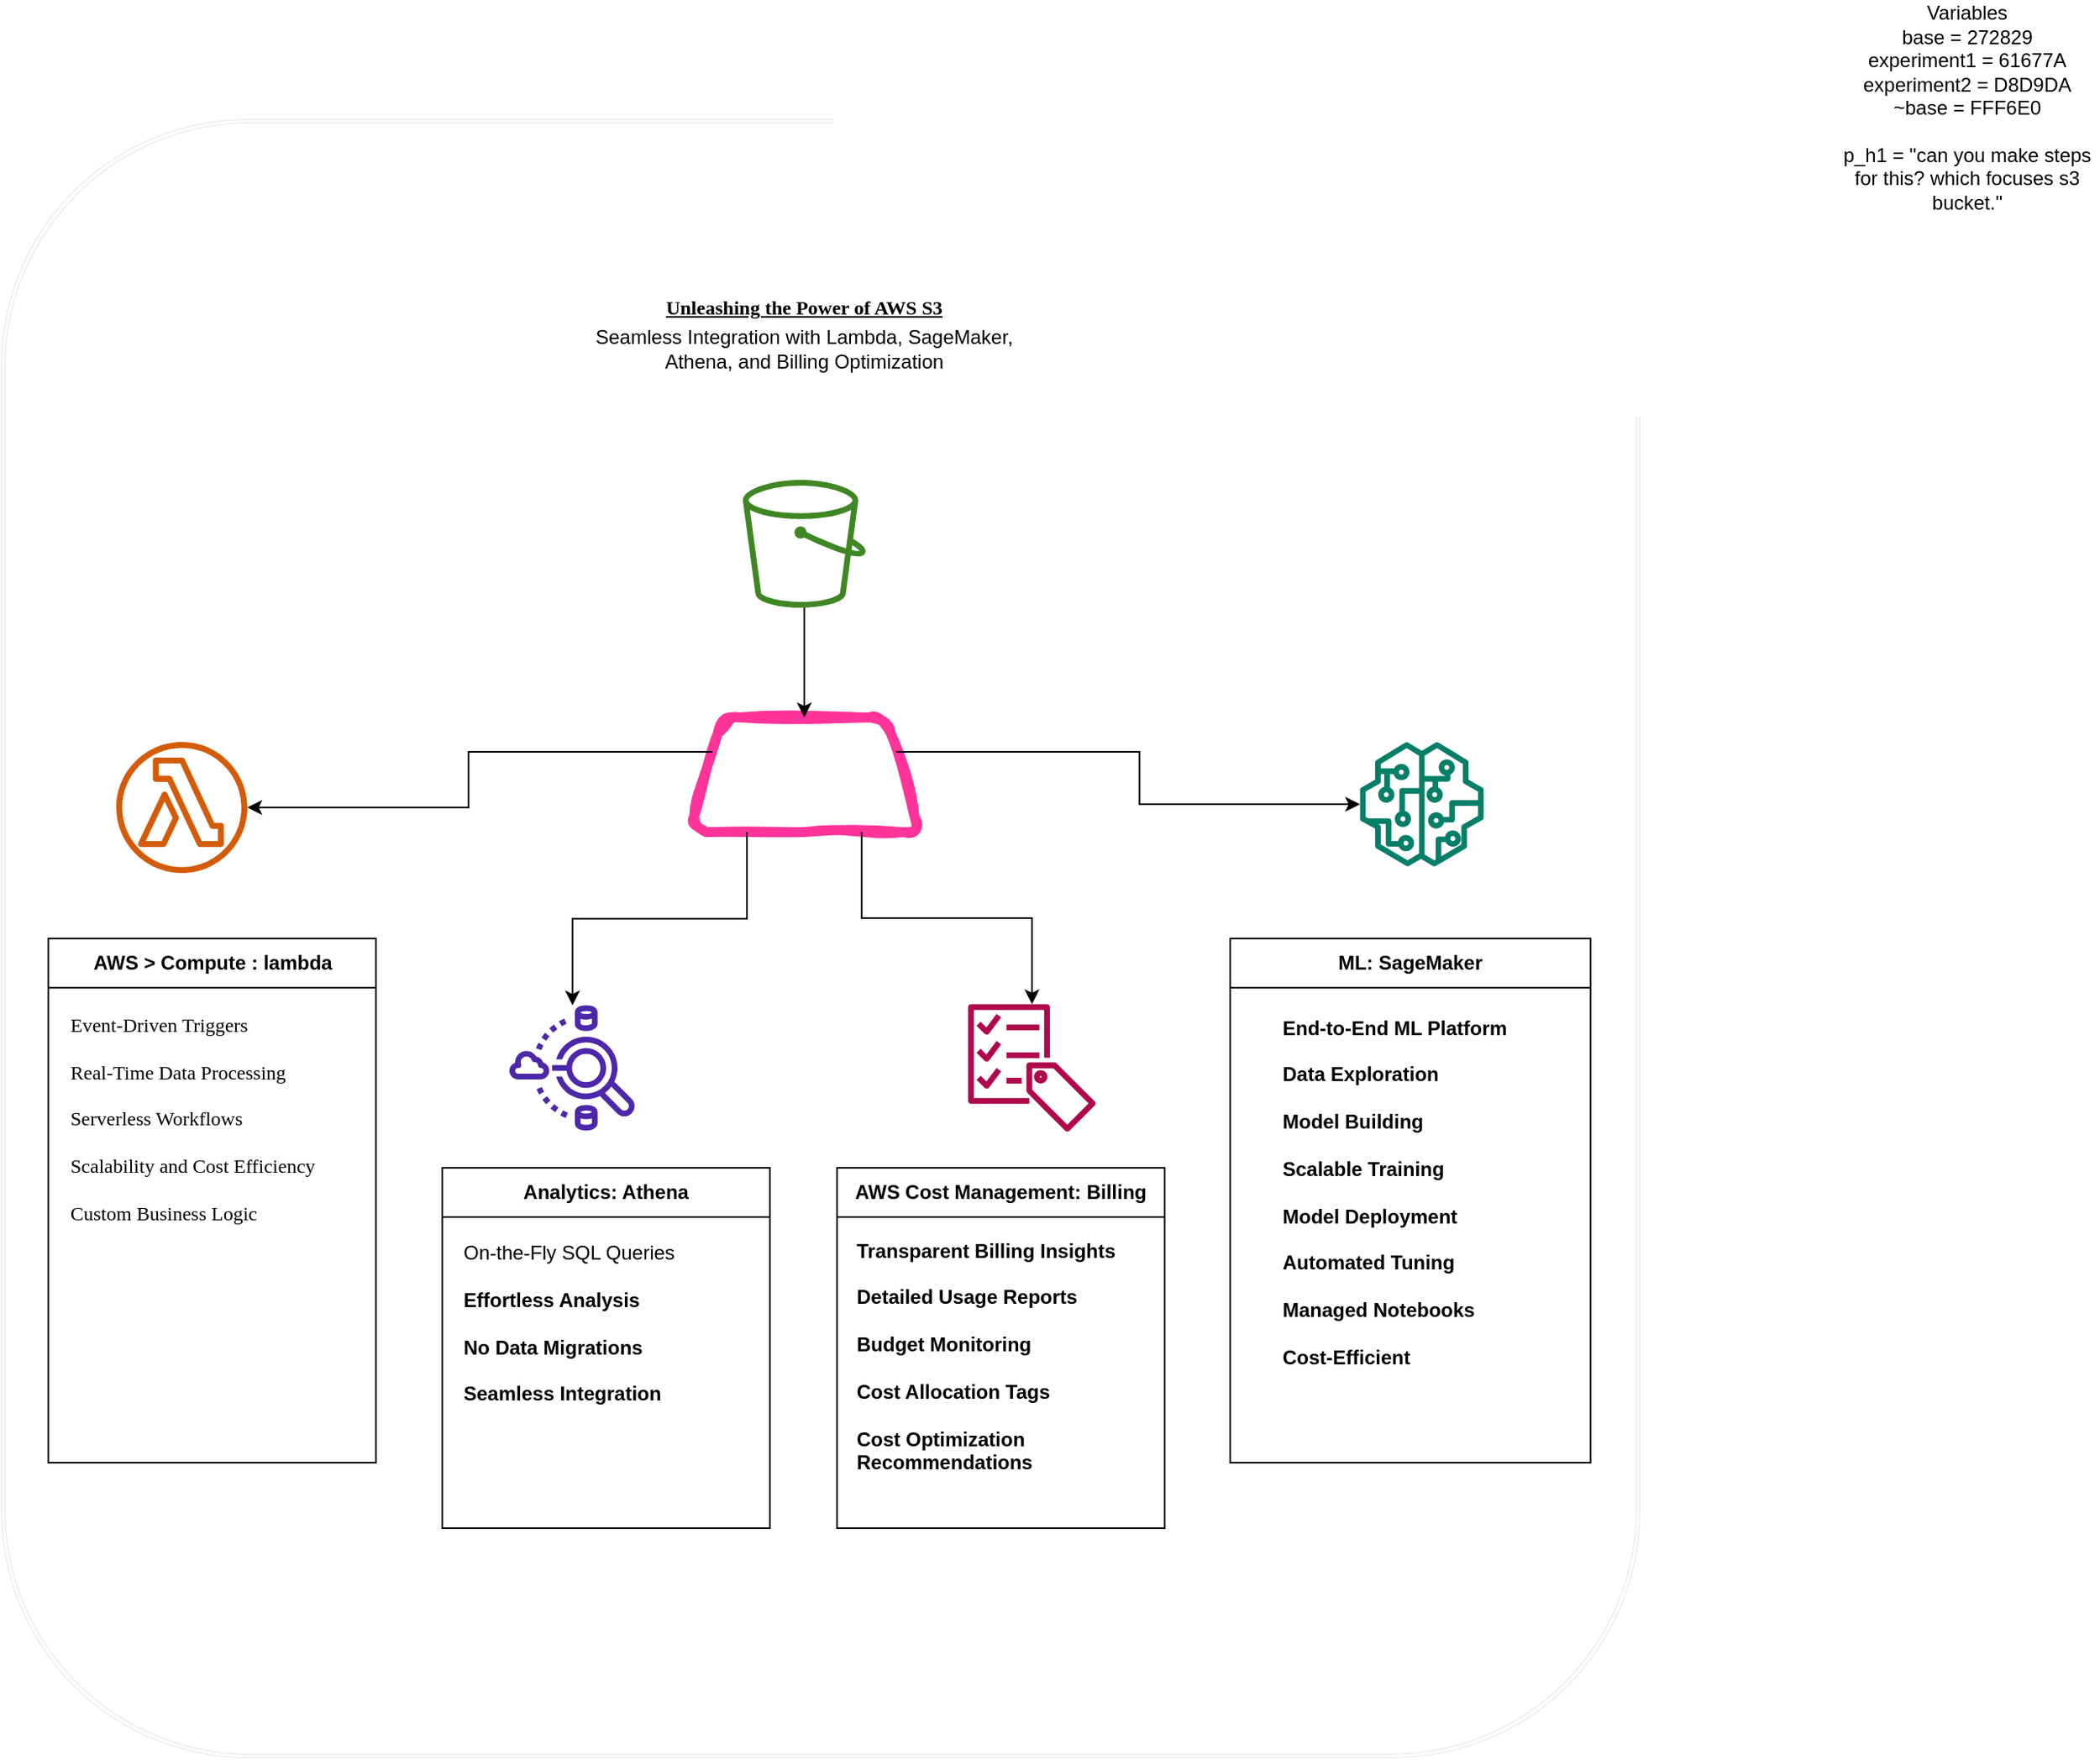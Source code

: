 <mxfile version="21.6.8" type="github">
  <diagram name="Page-1" id="5987fedf-629e-85c4-6858-42fee31821dd">
    <mxGraphModel dx="2165" dy="2289" grid="1" gridSize="10" guides="1" tooltips="1" connect="1" arrows="1" fold="1" page="1" pageScale="1.5" pageWidth="1169" pageHeight="826" background="none" math="0" shadow="0">
      <root>
        <mxCell id="0" style=";html=1;" />
        <mxCell id="1" style=";html=1;" parent="0" />
        <mxCell id="1y28jx78B81ABTf8jZqV-2" value="&lt;font color=&quot;#ffffff&quot; style=&quot;font-size: 15px;&quot;&gt;INTEGRATION&lt;/font&gt;" style="shape=ext;double=1;rounded=1;whiteSpace=wrap;html=1;fillColor=default;strokeColor=#F0F0F0;" parent="1" vertex="1">
          <mxGeometry x="10" y="-20" width="1000" height="1000" as="geometry" />
        </mxCell>
        <mxCell id="VEYagePClK9msia7UN-8-8" value="&lt;div align=&quot;left&quot;&gt;On-the-Fly SQL Queries&lt;/div&gt;&lt;div align=&quot;left&quot;&gt;&lt;br&gt;&lt;/div&gt;&lt;div align=&quot;left&quot;&gt;&lt;strong&gt;Effortless Analysis&lt;/strong&gt;&lt;/div&gt;&lt;div align=&quot;left&quot;&gt;&lt;strong&gt;&lt;br&gt;&lt;/strong&gt;&lt;/div&gt;&lt;div align=&quot;left&quot;&gt;&lt;strong&gt;No Data Migrations&lt;/strong&gt;&lt;/div&gt;&lt;div align=&quot;left&quot;&gt;&lt;strong&gt;&lt;br&gt;&lt;/strong&gt;&lt;/div&gt;&lt;div align=&quot;left&quot;&gt;&lt;strong&gt;Seamless Integration&lt;/strong&gt;&lt;/div&gt;" style="text;strokeColor=none;align=left;fillColor=none;html=1;verticalAlign=middle;whiteSpace=wrap;rounded=0;" parent="1" vertex="1">
          <mxGeometry x="290" y="700" width="200" height="30" as="geometry" />
        </mxCell>
        <object label="Analytics: Athena" id="VEYagePClK9msia7UN-8-2">
          <mxCell style="swimlane;whiteSpace=wrap;html=1;startSize=30;" parent="1" vertex="1">
            <mxGeometry x="279" y="620" width="200" height="220" as="geometry" />
          </mxCell>
        </object>
        <mxCell id="2aweV3T2xqS6whoJP9f7-10" value="" style="shape=trapezoid;perimeter=trapezoidPerimeter;whiteSpace=wrap;html=1;fixedSize=1;fillColor=none;strokeColor=#FF3399;strokeWidth=6;perimeterSpacing=0;rounded=1;sketch=1;curveFitting=1;jiggle=2;shadow=0;" parent="1" vertex="1">
          <mxGeometry x="430" y="345" width="140" height="70" as="geometry" />
        </mxCell>
        <mxCell id="2aweV3T2xqS6whoJP9f7-12" style="edgeStyle=orthogonalEdgeStyle;rounded=0;orthogonalLoop=1;jettySize=auto;html=1;exitX=0;exitY=0.25;exitDx=0;exitDy=0;" parent="1" source="2aweV3T2xqS6whoJP9f7-10" target="2aweV3T2xqS6whoJP9f7-6" edge="1">
          <mxGeometry relative="1" as="geometry" />
        </mxCell>
        <mxCell id="2aweV3T2xqS6whoJP9f7-13" style="edgeStyle=orthogonalEdgeStyle;rounded=0;orthogonalLoop=1;jettySize=auto;html=1;exitX=0.25;exitY=1;exitDx=0;exitDy=0;" parent="1" source="2aweV3T2xqS6whoJP9f7-10" target="2aweV3T2xqS6whoJP9f7-8" edge="1">
          <mxGeometry relative="1" as="geometry" />
        </mxCell>
        <mxCell id="2aweV3T2xqS6whoJP9f7-14" style="edgeStyle=orthogonalEdgeStyle;rounded=0;orthogonalLoop=1;jettySize=auto;html=1;exitX=0.75;exitY=1;exitDx=0;exitDy=0;" parent="1" source="2aweV3T2xqS6whoJP9f7-10" target="2aweV3T2xqS6whoJP9f7-9" edge="1">
          <mxGeometry relative="1" as="geometry" />
        </mxCell>
        <mxCell id="2aweV3T2xqS6whoJP9f7-15" style="edgeStyle=orthogonalEdgeStyle;rounded=0;orthogonalLoop=1;jettySize=auto;html=1;exitX=1;exitY=0.25;exitDx=0;exitDy=0;" parent="1" source="2aweV3T2xqS6whoJP9f7-10" target="2aweV3T2xqS6whoJP9f7-7" edge="1">
          <mxGeometry relative="1" as="geometry" />
        </mxCell>
        <mxCell id="1y28jx78B81ABTf8jZqV-3" value="&lt;u&gt;&lt;b&gt;Unleashing the Power of AWS S3&lt;br&gt;&lt;/b&gt;&lt;/u&gt;" style="text;strokeColor=none;align=center;fillColor=none;html=1;verticalAlign=middle;whiteSpace=wrap;rounded=0;fontFamily=Times New Roman;" parent="1" vertex="1">
          <mxGeometry x="285" width="430" height="190" as="geometry" />
        </mxCell>
        <mxCell id="1y28jx78B81ABTf8jZqV-4" value="Variables&lt;br&gt;&lt;div&gt;base = 272829&lt;/div&gt;&lt;div&gt;experiment1 = 61677A&lt;/div&gt;&lt;div&gt;experiment2 = D8D9DA&lt;/div&gt;&lt;div&gt;~base = FFF6E0&lt;/div&gt;&lt;div&gt;&lt;br&gt;&lt;/div&gt;&lt;div&gt;p_h1 = &quot;can you make steps for this? which focuses s3 bucket.&quot;&lt;br&gt;&lt;/div&gt;" style="text;strokeColor=none;align=center;fillColor=none;html=1;verticalAlign=bottom;whiteSpace=wrap;rounded=0;labelPosition=center;verticalLabelPosition=top;" parent="1" vertex="1">
          <mxGeometry x="1130" y="40" width="160" height="200" as="geometry" />
        </mxCell>
        <mxCell id="1y28jx78B81ABTf8jZqV-5" value="Seamless Integration with Lambda, SageMaker, Athena, and Billing Optimization" style="text;strokeColor=none;align=center;fillColor=none;html=1;verticalAlign=middle;whiteSpace=wrap;rounded=0;" parent="1" vertex="1">
          <mxGeometry x="365" y="110" width="270" height="20" as="geometry" />
        </mxCell>
        <mxCell id="2aweV3T2xqS6whoJP9f7-17" value="" style="edgeStyle=orthogonalEdgeStyle;rounded=0;orthogonalLoop=1;jettySize=auto;html=1;" parent="1" source="1y28jx78B81ABTf8jZqV-6" target="2aweV3T2xqS6whoJP9f7-10" edge="1">
          <mxGeometry relative="1" as="geometry" />
        </mxCell>
        <mxCell id="1y28jx78B81ABTf8jZqV-6" value="" style="sketch=0;outlineConnect=0;fontColor=#232F3E;gradientColor=none;fillColor=#3F8624;strokeColor=none;dashed=0;verticalLabelPosition=bottom;verticalAlign=top;align=center;html=1;fontSize=12;fontStyle=0;aspect=fixed;pointerEvents=1;shape=mxgraph.aws4.bucket;" parent="1" vertex="1">
          <mxGeometry x="462.5" y="200" width="75" height="78" as="geometry" />
        </mxCell>
        <mxCell id="2aweV3T2xqS6whoJP9f7-6" value="" style="sketch=0;outlineConnect=0;fontColor=#232F3E;gradientColor=none;fillColor=#D45B07;strokeColor=none;dashed=0;verticalLabelPosition=bottom;verticalAlign=top;align=center;html=1;fontSize=12;fontStyle=0;aspect=fixed;pointerEvents=1;shape=mxgraph.aws4.lambda_function;" parent="1" vertex="1">
          <mxGeometry x="80" y="360" width="80" height="80" as="geometry" />
        </mxCell>
        <mxCell id="2aweV3T2xqS6whoJP9f7-7" value="" style="sketch=0;outlineConnect=0;fontColor=#232F3E;gradientColor=none;fillColor=#067F68;strokeColor=none;dashed=0;verticalLabelPosition=bottom;verticalAlign=top;align=center;html=1;fontSize=12;fontStyle=0;aspect=fixed;pointerEvents=1;shape=mxgraph.aws4.sagemaker_model;" parent="1" vertex="1">
          <mxGeometry x="839" y="360" width="76" height="76" as="geometry" />
        </mxCell>
        <mxCell id="2aweV3T2xqS6whoJP9f7-8" value="" style="sketch=0;outlineConnect=0;fontColor=#232F3E;gradientColor=none;fillColor=#4D27AA;strokeColor=none;dashed=0;verticalLabelPosition=bottom;verticalAlign=top;align=center;html=1;fontSize=12;fontStyle=0;aspect=fixed;pointerEvents=1;shape=mxgraph.aws4.athena_data_source_connectors;" parent="1" vertex="1">
          <mxGeometry x="320" y="520" width="77" height="78" as="geometry" />
        </mxCell>
        <mxCell id="2aweV3T2xqS6whoJP9f7-9" value="" style="sketch=0;outlineConnect=0;fontColor=#232F3E;gradientColor=none;fillColor=#B0084D;strokeColor=none;dashed=0;verticalLabelPosition=bottom;verticalAlign=top;align=center;html=1;fontSize=12;fontStyle=0;aspect=fixed;pointerEvents=1;shape=mxgraph.aws4.checklist_cost;" parent="1" vertex="1">
          <mxGeometry x="600" y="520" width="78" height="78" as="geometry" />
        </mxCell>
        <object label="AWS &amp;gt; Compute : lambda" id="VEYagePClK9msia7UN-8-1">
          <mxCell style="swimlane;whiteSpace=wrap;html=1;startSize=30;" parent="1" vertex="1">
            <mxGeometry x="38.5" y="480" width="200" height="320" as="geometry" />
          </mxCell>
        </object>
        <mxCell id="VEYagePClK9msia7UN-8-7" value="&lt;div align=&quot;left&quot;&gt;&lt;font face=&quot;Verdana&quot;&gt;Event-Driven Triggers&lt;/font&gt;&lt;/div&gt;&lt;div align=&quot;left&quot;&gt;&lt;font face=&quot;Verdana&quot;&gt;&lt;br&gt;&lt;/font&gt;&lt;/div&gt;&lt;div align=&quot;left&quot;&gt;&lt;font face=&quot;Verdana&quot;&gt;Real-Time Data Processing&lt;/font&gt;&lt;/div&gt;&lt;div align=&quot;left&quot;&gt;&lt;font face=&quot;Verdana&quot;&gt;&lt;br&gt;&lt;/font&gt;&lt;/div&gt;&lt;div align=&quot;left&quot;&gt;&lt;font face=&quot;Verdana&quot;&gt;Serverless Workflows&lt;/font&gt;&lt;/div&gt;&lt;div align=&quot;left&quot;&gt;&lt;font face=&quot;Verdana&quot;&gt;&lt;br&gt;&lt;/font&gt;&lt;/div&gt;&lt;div align=&quot;left&quot;&gt;&lt;font face=&quot;Verdana&quot;&gt;Scalability and Cost Efficiency&lt;/font&gt;&lt;/div&gt;&lt;div align=&quot;left&quot;&gt;&lt;font face=&quot;Verdana&quot;&gt;&lt;br&gt;&lt;/font&gt;&lt;/div&gt;&lt;div align=&quot;left&quot;&gt;&lt;font face=&quot;Verdana&quot;&gt;Custom Business Logic&lt;/font&gt;&lt;/div&gt;" style="text;strokeColor=none;align=left;fillColor=none;html=1;verticalAlign=middle;whiteSpace=wrap;rounded=0;" parent="VEYagePClK9msia7UN-8-1" vertex="1">
          <mxGeometry x="11.5" y="95" width="200" height="30" as="geometry" />
        </mxCell>
        <object label="ML: SageMaker" id="VEYagePClK9msia7UN-8-3">
          <mxCell style="swimlane;whiteSpace=wrap;html=1;startSize=30;" parent="1" vertex="1">
            <mxGeometry x="760" y="480" width="220" height="320" as="geometry" />
          </mxCell>
        </object>
        <mxCell id="VEYagePClK9msia7UN-8-10" value="&lt;div&gt;&lt;strong&gt;End-to-End ML Platform&lt;/strong&gt;&lt;/div&gt;&lt;div&gt;&lt;strong&gt;&lt;br&gt;&lt;/strong&gt;&lt;/div&gt;&lt;div&gt;&lt;strong&gt;Data Exploration&lt;/strong&gt;&lt;/div&gt;&lt;div&gt;&lt;strong&gt;&lt;br&gt;&lt;/strong&gt;&lt;/div&gt;&lt;div&gt;&lt;strong&gt;Model Building&lt;/strong&gt;&lt;/div&gt;&lt;div&gt;&lt;strong&gt;&lt;br&gt;&lt;/strong&gt;&lt;/div&gt;&lt;div&gt;&lt;strong&gt;Scalable Training&lt;/strong&gt;&lt;/div&gt;&lt;div&gt;&lt;strong&gt;&lt;br&gt;&lt;/strong&gt;&lt;/div&gt;&lt;div&gt;&lt;strong&gt;Model Deployment&lt;/strong&gt;&lt;/div&gt;&lt;div&gt;&lt;strong&gt;&lt;br&gt;&lt;/strong&gt;&lt;/div&gt;&lt;div&gt;&lt;strong&gt;Automated Tuning&lt;/strong&gt;&lt;/div&gt;&lt;div&gt;&lt;strong&gt;&lt;br&gt;&lt;/strong&gt;&lt;/div&gt;&lt;div&gt;&lt;strong&gt;Managed Notebooks&lt;/strong&gt;&lt;/div&gt;&lt;div&gt;&lt;strong&gt;&lt;br&gt;&lt;/strong&gt;&lt;/div&gt;&lt;div&gt;&lt;strong&gt;Cost-Efficient&lt;/strong&gt;&lt;/div&gt;" style="text;strokeColor=none;align=left;fillColor=none;html=1;verticalAlign=middle;whiteSpace=wrap;rounded=0;" parent="VEYagePClK9msia7UN-8-3" vertex="1">
          <mxGeometry x="30" y="140" width="200" height="30" as="geometry" />
        </mxCell>
        <object label="AWS Cost Management: Billing" id="VEYagePClK9msia7UN-8-5">
          <mxCell style="swimlane;whiteSpace=wrap;html=1;startSize=30;" parent="1" vertex="1">
            <mxGeometry x="520" y="620" width="200" height="220" as="geometry" />
          </mxCell>
        </object>
        <mxCell id="VEYagePClK9msia7UN-8-9" value="&lt;div&gt;&lt;strong&gt;Transparent Billing Insights&lt;/strong&gt;&lt;/div&gt;&lt;div&gt;&lt;strong&gt;&lt;br&gt;&lt;/strong&gt;&lt;/div&gt;&lt;div&gt;&lt;strong&gt;Detailed Usage Reports&lt;/strong&gt;&lt;/div&gt;&lt;div&gt;&lt;strong&gt;&lt;br&gt;&lt;/strong&gt;&lt;/div&gt;&lt;div&gt;&lt;strong&gt;Budget Monitoring&lt;/strong&gt;&lt;/div&gt;&lt;div&gt;&lt;strong&gt;&lt;br&gt;&lt;/strong&gt;&lt;/div&gt;&lt;div&gt;&lt;strong&gt;Cost Allocation Tags&lt;/strong&gt;&lt;/div&gt;&lt;div&gt;&lt;strong&gt;&lt;br&gt;&lt;/strong&gt;&lt;/div&gt;&lt;div&gt;&lt;strong&gt;Cost Optimization Recommendations&lt;/strong&gt;&lt;/div&gt;" style="text;strokeColor=none;align=left;fillColor=none;html=1;verticalAlign=middle;whiteSpace=wrap;rounded=0;" parent="VEYagePClK9msia7UN-8-5" vertex="1">
          <mxGeometry x="10" y="100" width="200" height="30" as="geometry" />
        </mxCell>
      </root>
    </mxGraphModel>
  </diagram>
</mxfile>
